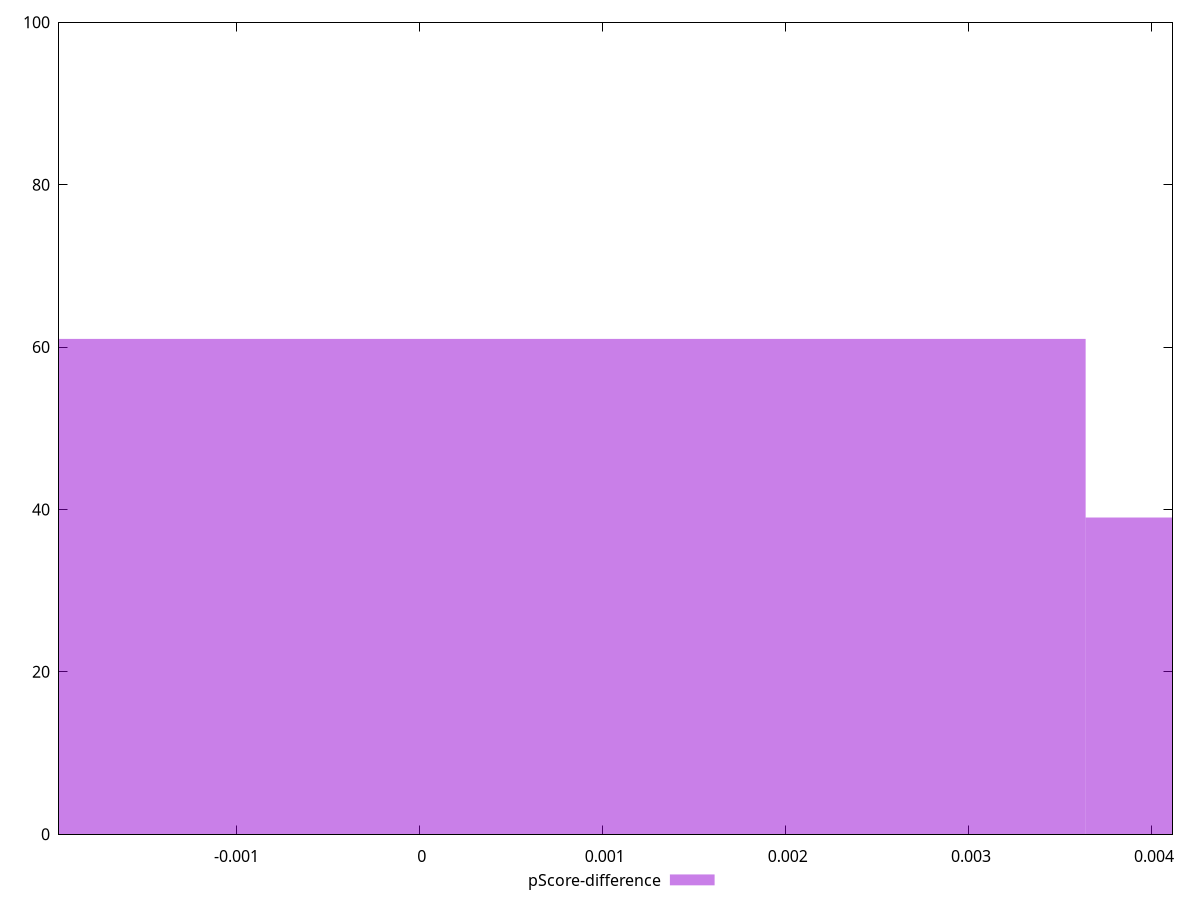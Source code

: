 reset

$pScoreDifference <<EOF
0 61
0.007275385679310446 39
EOF

set key outside below
set boxwidth 0.007275385679310446
set xrange [-0.001970194688720839:0.004112167336746131]
set yrange [0:100]
set trange [0:100]
set style fill transparent solid 0.5 noborder
set terminal svg size 640, 490 enhanced background rgb 'white'
set output "reports/report_00028_2021-02-24T12-49-42.674Z/dom-size/samples/agenda/pScore-difference/histogram.svg"

plot $pScoreDifference title "pScore-difference" with boxes

reset

